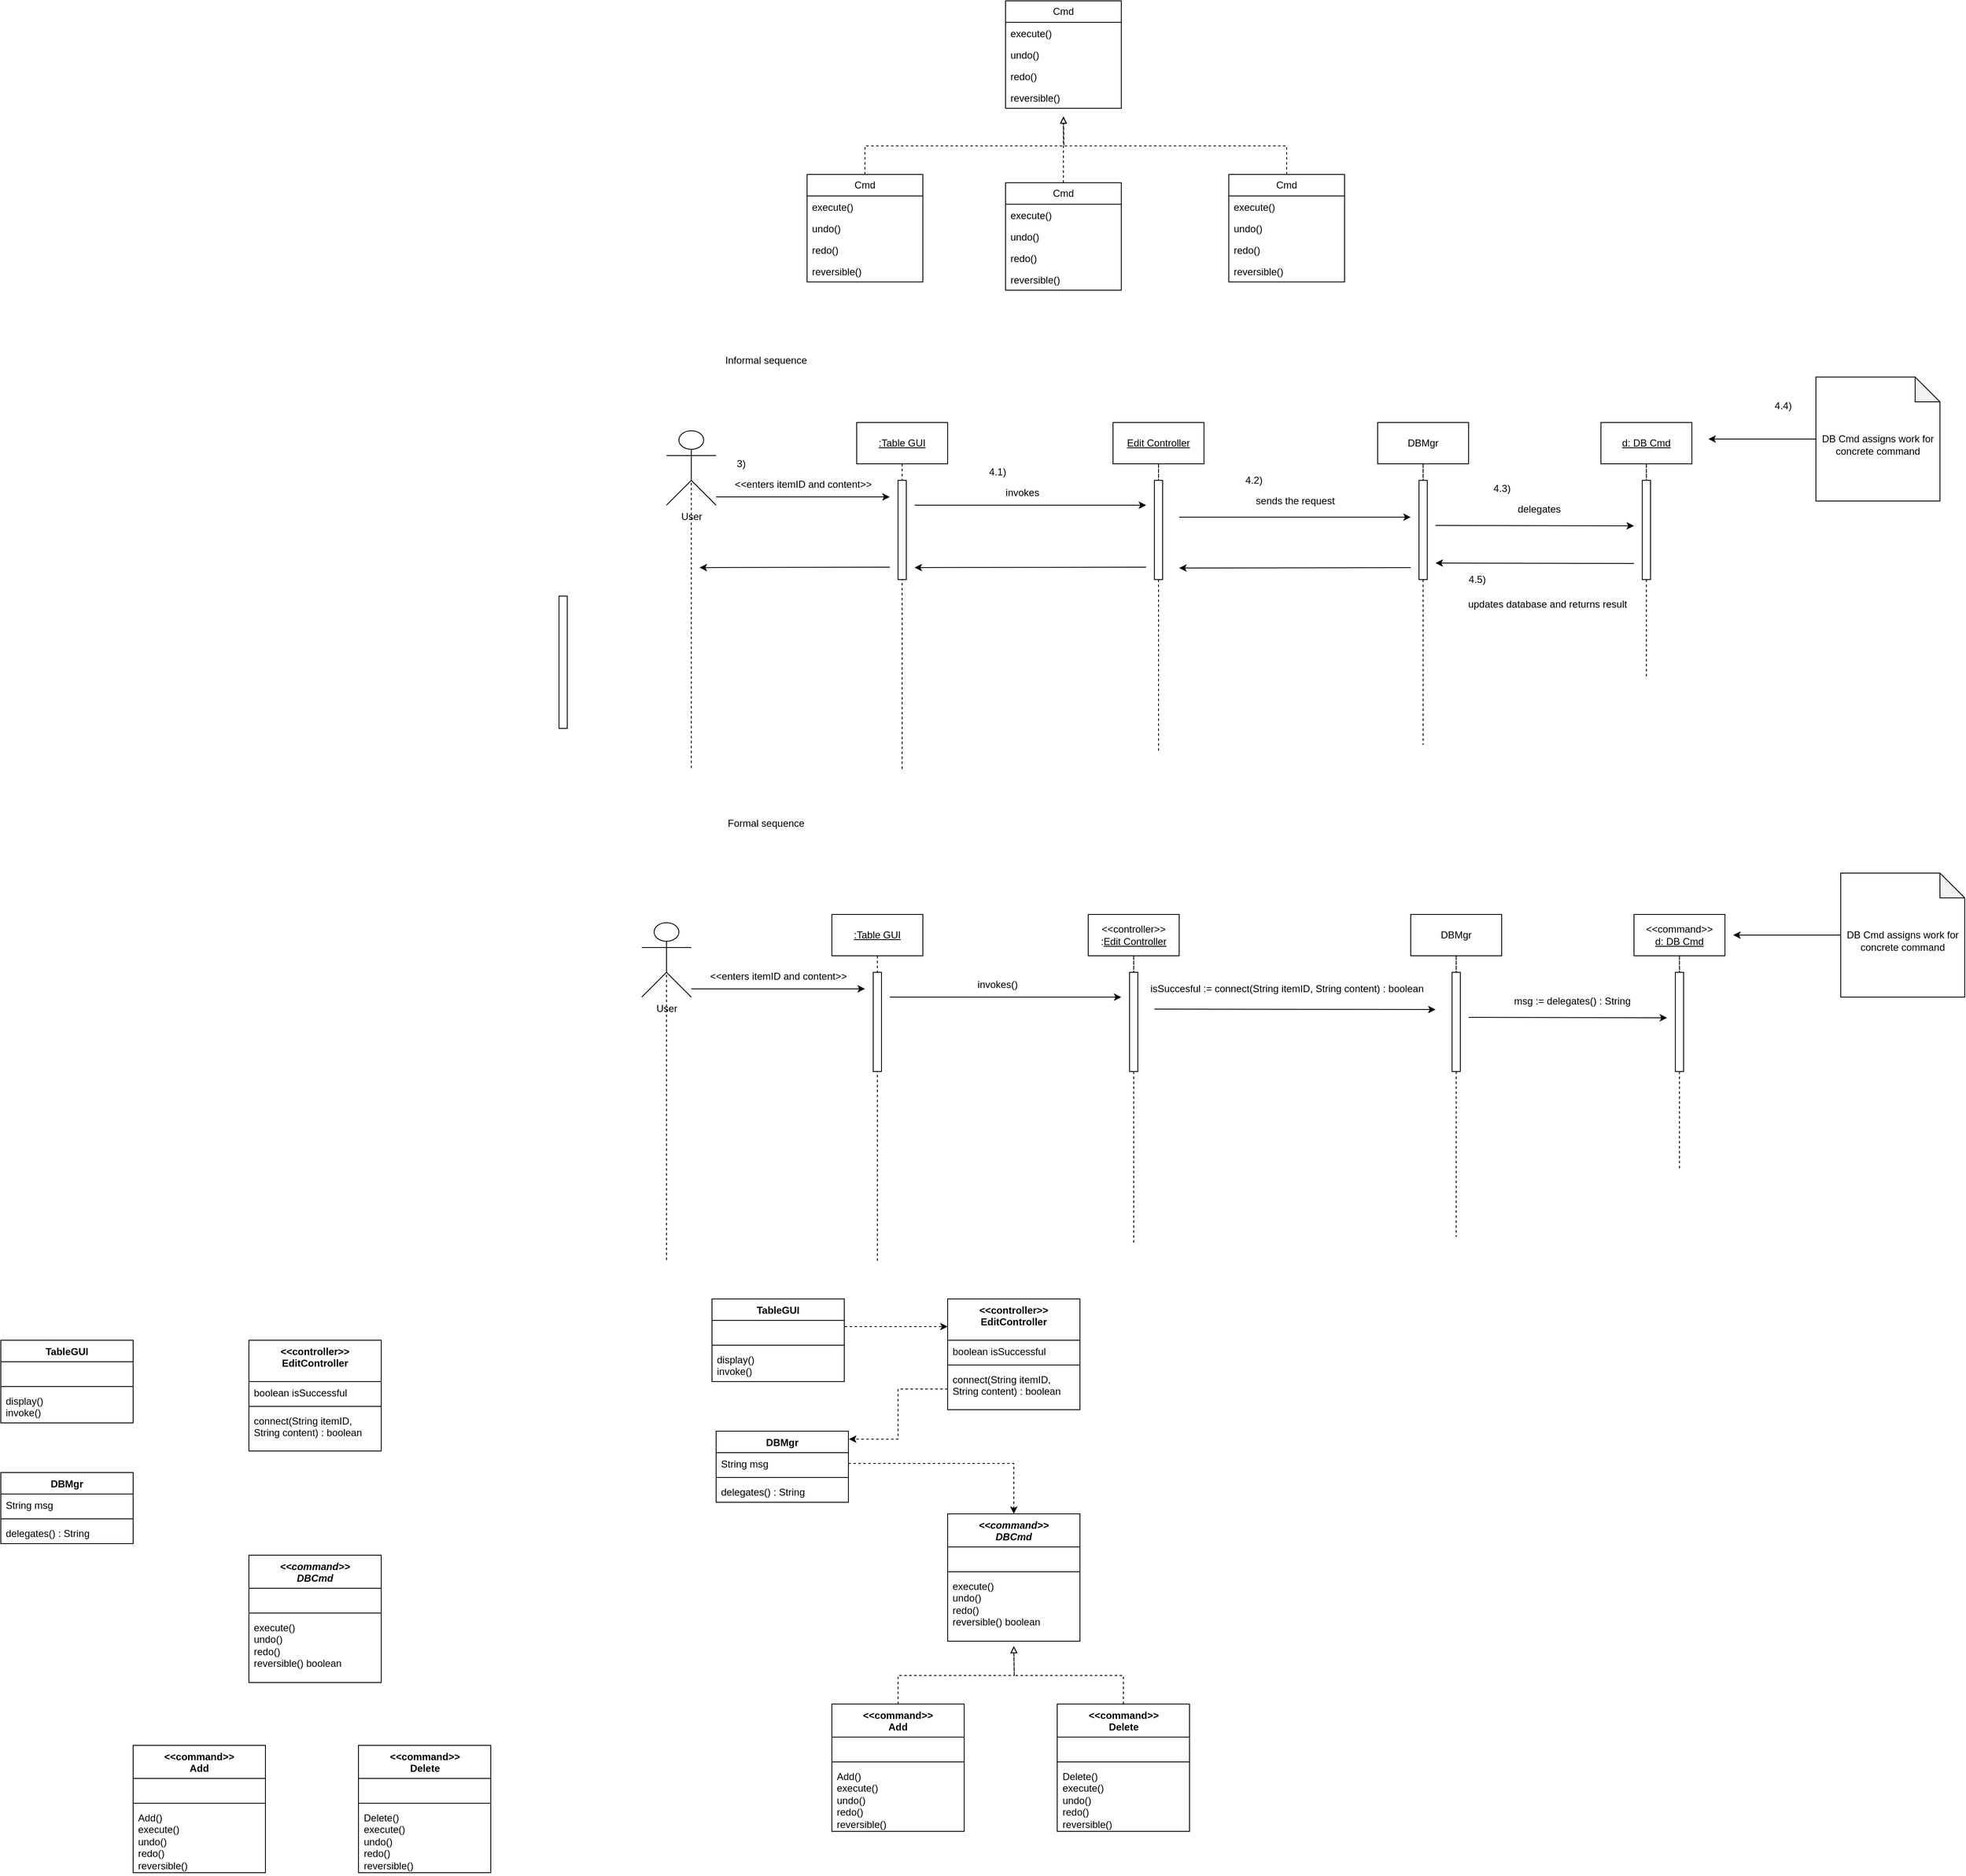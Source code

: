 <mxfile version="21.1.1" type="github">
  <diagram name="Page-1" id="n4n5ThoenwLdzEtqPgNY">
    <mxGraphModel dx="3356" dy="887" grid="1" gridSize="10" guides="1" tooltips="1" connect="1" arrows="1" fold="1" page="1" pageScale="1" pageWidth="850" pageHeight="1100" math="0" shadow="0">
      <root>
        <mxCell id="0" />
        <mxCell id="1" parent="0" />
        <mxCell id="FuMcxeFAYr0YSXhhS6ZW-4" value="Cmd" style="swimlane;fontStyle=0;childLayout=stackLayout;horizontal=1;startSize=26;fillColor=none;horizontalStack=0;resizeParent=1;resizeParentMax=0;resizeLast=0;collapsible=1;marginBottom=0;whiteSpace=wrap;html=1;" vertex="1" parent="1">
          <mxGeometry x="350" y="240" width="140" height="130" as="geometry" />
        </mxCell>
        <mxCell id="FuMcxeFAYr0YSXhhS6ZW-5" value="execute()" style="text;strokeColor=none;fillColor=none;align=left;verticalAlign=top;spacingLeft=4;spacingRight=4;overflow=hidden;rotatable=0;points=[[0,0.5],[1,0.5]];portConstraint=eastwest;whiteSpace=wrap;html=1;" vertex="1" parent="FuMcxeFAYr0YSXhhS6ZW-4">
          <mxGeometry y="26" width="140" height="26" as="geometry" />
        </mxCell>
        <mxCell id="FuMcxeFAYr0YSXhhS6ZW-6" value="undo()" style="text;strokeColor=none;fillColor=none;align=left;verticalAlign=top;spacingLeft=4;spacingRight=4;overflow=hidden;rotatable=0;points=[[0,0.5],[1,0.5]];portConstraint=eastwest;whiteSpace=wrap;html=1;" vertex="1" parent="FuMcxeFAYr0YSXhhS6ZW-4">
          <mxGeometry y="52" width="140" height="26" as="geometry" />
        </mxCell>
        <mxCell id="FuMcxeFAYr0YSXhhS6ZW-7" value="&lt;div&gt;redo()&lt;/div&gt;&lt;div&gt;&lt;br&gt;&lt;/div&gt;" style="text;strokeColor=none;fillColor=none;align=left;verticalAlign=top;spacingLeft=4;spacingRight=4;overflow=hidden;rotatable=0;points=[[0,0.5],[1,0.5]];portConstraint=eastwest;whiteSpace=wrap;html=1;" vertex="1" parent="FuMcxeFAYr0YSXhhS6ZW-4">
          <mxGeometry y="78" width="140" height="26" as="geometry" />
        </mxCell>
        <mxCell id="FuMcxeFAYr0YSXhhS6ZW-8" value="reversible()" style="text;strokeColor=none;fillColor=none;align=left;verticalAlign=top;spacingLeft=4;spacingRight=4;overflow=hidden;rotatable=0;points=[[0,0.5],[1,0.5]];portConstraint=eastwest;whiteSpace=wrap;html=1;" vertex="1" parent="FuMcxeFAYr0YSXhhS6ZW-4">
          <mxGeometry y="104" width="140" height="26" as="geometry" />
        </mxCell>
        <mxCell id="FuMcxeFAYr0YSXhhS6ZW-24" style="edgeStyle=orthogonalEdgeStyle;rounded=0;orthogonalLoop=1;jettySize=auto;html=1;exitX=0.5;exitY=0;exitDx=0;exitDy=0;dashed=1;endArrow=block;endFill=0;" edge="1" parent="1" source="FuMcxeFAYr0YSXhhS6ZW-9">
          <mxGeometry relative="1" as="geometry">
            <mxPoint x="420" y="380" as="targetPoint" />
          </mxGeometry>
        </mxCell>
        <mxCell id="FuMcxeFAYr0YSXhhS6ZW-9" value="Cmd" style="swimlane;fontStyle=0;childLayout=stackLayout;horizontal=1;startSize=26;fillColor=none;horizontalStack=0;resizeParent=1;resizeParentMax=0;resizeLast=0;collapsible=1;marginBottom=0;whiteSpace=wrap;html=1;" vertex="1" parent="1">
          <mxGeometry x="110" y="450" width="140" height="130" as="geometry" />
        </mxCell>
        <mxCell id="FuMcxeFAYr0YSXhhS6ZW-10" value="execute()" style="text;strokeColor=none;fillColor=none;align=left;verticalAlign=top;spacingLeft=4;spacingRight=4;overflow=hidden;rotatable=0;points=[[0,0.5],[1,0.5]];portConstraint=eastwest;whiteSpace=wrap;html=1;" vertex="1" parent="FuMcxeFAYr0YSXhhS6ZW-9">
          <mxGeometry y="26" width="140" height="26" as="geometry" />
        </mxCell>
        <mxCell id="FuMcxeFAYr0YSXhhS6ZW-11" value="undo()" style="text;strokeColor=none;fillColor=none;align=left;verticalAlign=top;spacingLeft=4;spacingRight=4;overflow=hidden;rotatable=0;points=[[0,0.5],[1,0.5]];portConstraint=eastwest;whiteSpace=wrap;html=1;" vertex="1" parent="FuMcxeFAYr0YSXhhS6ZW-9">
          <mxGeometry y="52" width="140" height="26" as="geometry" />
        </mxCell>
        <mxCell id="FuMcxeFAYr0YSXhhS6ZW-12" value="&lt;div&gt;redo()&lt;/div&gt;&lt;div&gt;&lt;br&gt;&lt;/div&gt;" style="text;strokeColor=none;fillColor=none;align=left;verticalAlign=top;spacingLeft=4;spacingRight=4;overflow=hidden;rotatable=0;points=[[0,0.5],[1,0.5]];portConstraint=eastwest;whiteSpace=wrap;html=1;" vertex="1" parent="FuMcxeFAYr0YSXhhS6ZW-9">
          <mxGeometry y="78" width="140" height="26" as="geometry" />
        </mxCell>
        <mxCell id="FuMcxeFAYr0YSXhhS6ZW-13" value="reversible()" style="text;strokeColor=none;fillColor=none;align=left;verticalAlign=top;spacingLeft=4;spacingRight=4;overflow=hidden;rotatable=0;points=[[0,0.5],[1,0.5]];portConstraint=eastwest;whiteSpace=wrap;html=1;" vertex="1" parent="FuMcxeFAYr0YSXhhS6ZW-9">
          <mxGeometry y="104" width="140" height="26" as="geometry" />
        </mxCell>
        <mxCell id="FuMcxeFAYr0YSXhhS6ZW-25" style="edgeStyle=orthogonalEdgeStyle;rounded=0;orthogonalLoop=1;jettySize=auto;html=1;exitX=0.5;exitY=0;exitDx=0;exitDy=0;dashed=1;endArrow=block;endFill=0;" edge="1" parent="1" source="FuMcxeFAYr0YSXhhS6ZW-14">
          <mxGeometry relative="1" as="geometry">
            <mxPoint x="420" y="380" as="targetPoint" />
          </mxGeometry>
        </mxCell>
        <mxCell id="FuMcxeFAYr0YSXhhS6ZW-14" value="Cmd" style="swimlane;fontStyle=0;childLayout=stackLayout;horizontal=1;startSize=26;fillColor=none;horizontalStack=0;resizeParent=1;resizeParentMax=0;resizeLast=0;collapsible=1;marginBottom=0;whiteSpace=wrap;html=1;" vertex="1" parent="1">
          <mxGeometry x="350" y="460" width="140" height="130" as="geometry" />
        </mxCell>
        <mxCell id="FuMcxeFAYr0YSXhhS6ZW-15" value="execute()" style="text;strokeColor=none;fillColor=none;align=left;verticalAlign=top;spacingLeft=4;spacingRight=4;overflow=hidden;rotatable=0;points=[[0,0.5],[1,0.5]];portConstraint=eastwest;whiteSpace=wrap;html=1;" vertex="1" parent="FuMcxeFAYr0YSXhhS6ZW-14">
          <mxGeometry y="26" width="140" height="26" as="geometry" />
        </mxCell>
        <mxCell id="FuMcxeFAYr0YSXhhS6ZW-16" value="undo()" style="text;strokeColor=none;fillColor=none;align=left;verticalAlign=top;spacingLeft=4;spacingRight=4;overflow=hidden;rotatable=0;points=[[0,0.5],[1,0.5]];portConstraint=eastwest;whiteSpace=wrap;html=1;" vertex="1" parent="FuMcxeFAYr0YSXhhS6ZW-14">
          <mxGeometry y="52" width="140" height="26" as="geometry" />
        </mxCell>
        <mxCell id="FuMcxeFAYr0YSXhhS6ZW-17" value="&lt;div&gt;redo()&lt;/div&gt;&lt;div&gt;&lt;br&gt;&lt;/div&gt;" style="text;strokeColor=none;fillColor=none;align=left;verticalAlign=top;spacingLeft=4;spacingRight=4;overflow=hidden;rotatable=0;points=[[0,0.5],[1,0.5]];portConstraint=eastwest;whiteSpace=wrap;html=1;" vertex="1" parent="FuMcxeFAYr0YSXhhS6ZW-14">
          <mxGeometry y="78" width="140" height="26" as="geometry" />
        </mxCell>
        <mxCell id="FuMcxeFAYr0YSXhhS6ZW-18" value="reversible()" style="text;strokeColor=none;fillColor=none;align=left;verticalAlign=top;spacingLeft=4;spacingRight=4;overflow=hidden;rotatable=0;points=[[0,0.5],[1,0.5]];portConstraint=eastwest;whiteSpace=wrap;html=1;" vertex="1" parent="FuMcxeFAYr0YSXhhS6ZW-14">
          <mxGeometry y="104" width="140" height="26" as="geometry" />
        </mxCell>
        <mxCell id="FuMcxeFAYr0YSXhhS6ZW-26" style="edgeStyle=orthogonalEdgeStyle;rounded=0;orthogonalLoop=1;jettySize=auto;html=1;exitX=0.5;exitY=0;exitDx=0;exitDy=0;dashed=1;endArrow=block;endFill=0;" edge="1" parent="1" source="FuMcxeFAYr0YSXhhS6ZW-19">
          <mxGeometry relative="1" as="geometry">
            <mxPoint x="420" y="380" as="targetPoint" />
          </mxGeometry>
        </mxCell>
        <mxCell id="FuMcxeFAYr0YSXhhS6ZW-19" value="Cmd" style="swimlane;fontStyle=0;childLayout=stackLayout;horizontal=1;startSize=26;fillColor=none;horizontalStack=0;resizeParent=1;resizeParentMax=0;resizeLast=0;collapsible=1;marginBottom=0;whiteSpace=wrap;html=1;" vertex="1" parent="1">
          <mxGeometry x="620" y="450" width="140" height="130" as="geometry" />
        </mxCell>
        <mxCell id="FuMcxeFAYr0YSXhhS6ZW-20" value="execute()" style="text;strokeColor=none;fillColor=none;align=left;verticalAlign=top;spacingLeft=4;spacingRight=4;overflow=hidden;rotatable=0;points=[[0,0.5],[1,0.5]];portConstraint=eastwest;whiteSpace=wrap;html=1;" vertex="1" parent="FuMcxeFAYr0YSXhhS6ZW-19">
          <mxGeometry y="26" width="140" height="26" as="geometry" />
        </mxCell>
        <mxCell id="FuMcxeFAYr0YSXhhS6ZW-21" value="undo()" style="text;strokeColor=none;fillColor=none;align=left;verticalAlign=top;spacingLeft=4;spacingRight=4;overflow=hidden;rotatable=0;points=[[0,0.5],[1,0.5]];portConstraint=eastwest;whiteSpace=wrap;html=1;" vertex="1" parent="FuMcxeFAYr0YSXhhS6ZW-19">
          <mxGeometry y="52" width="140" height="26" as="geometry" />
        </mxCell>
        <mxCell id="FuMcxeFAYr0YSXhhS6ZW-22" value="&lt;div&gt;redo()&lt;/div&gt;&lt;div&gt;&lt;br&gt;&lt;/div&gt;" style="text;strokeColor=none;fillColor=none;align=left;verticalAlign=top;spacingLeft=4;spacingRight=4;overflow=hidden;rotatable=0;points=[[0,0.5],[1,0.5]];portConstraint=eastwest;whiteSpace=wrap;html=1;" vertex="1" parent="FuMcxeFAYr0YSXhhS6ZW-19">
          <mxGeometry y="78" width="140" height="26" as="geometry" />
        </mxCell>
        <mxCell id="FuMcxeFAYr0YSXhhS6ZW-23" value="reversible()" style="text;strokeColor=none;fillColor=none;align=left;verticalAlign=top;spacingLeft=4;spacingRight=4;overflow=hidden;rotatable=0;points=[[0,0.5],[1,0.5]];portConstraint=eastwest;whiteSpace=wrap;html=1;" vertex="1" parent="FuMcxeFAYr0YSXhhS6ZW-19">
          <mxGeometry y="104" width="140" height="26" as="geometry" />
        </mxCell>
        <mxCell id="FuMcxeFAYr0YSXhhS6ZW-27" value="&lt;div&gt;Informal sequence&lt;/div&gt;" style="text;html=1;align=center;verticalAlign=middle;resizable=0;points=[];autosize=1;strokeColor=none;fillColor=none;" vertex="1" parent="1">
          <mxGeometry y="660" width="120" height="30" as="geometry" />
        </mxCell>
        <mxCell id="FuMcxeFAYr0YSXhhS6ZW-43" style="edgeStyle=orthogonalEdgeStyle;rounded=0;orthogonalLoop=1;jettySize=auto;html=1;exitX=0.5;exitY=0.5;exitDx=0;exitDy=0;exitPerimeter=0;endArrow=none;endFill=0;dashed=1;" edge="1" parent="1" source="FuMcxeFAYr0YSXhhS6ZW-28">
          <mxGeometry relative="1" as="geometry">
            <mxPoint x="-30" y="1170" as="targetPoint" />
          </mxGeometry>
        </mxCell>
        <mxCell id="FuMcxeFAYr0YSXhhS6ZW-28" value="&lt;div&gt;User&lt;/div&gt;&lt;div&gt;&lt;br&gt;&lt;/div&gt;" style="shape=umlActor;verticalLabelPosition=bottom;verticalAlign=top;html=1;" vertex="1" parent="1">
          <mxGeometry x="-60" y="760" width="60" height="90" as="geometry" />
        </mxCell>
        <mxCell id="FuMcxeFAYr0YSXhhS6ZW-35" style="edgeStyle=orthogonalEdgeStyle;rounded=0;orthogonalLoop=1;jettySize=auto;html=1;exitX=0.5;exitY=1;exitDx=0;exitDy=0;endArrow=none;endFill=0;dashed=1;" edge="1" parent="1" source="FuMcxeFAYr0YSXhhS6ZW-29">
          <mxGeometry relative="1" as="geometry">
            <mxPoint x="225" y="1170" as="targetPoint" />
          </mxGeometry>
        </mxCell>
        <mxCell id="FuMcxeFAYr0YSXhhS6ZW-29" value="&lt;u&gt;:Table GUI&lt;br&gt;&lt;/u&gt;" style="html=1;whiteSpace=wrap;" vertex="1" parent="1">
          <mxGeometry x="170" y="750" width="110" height="50" as="geometry" />
        </mxCell>
        <mxCell id="FuMcxeFAYr0YSXhhS6ZW-36" style="edgeStyle=orthogonalEdgeStyle;rounded=0;orthogonalLoop=1;jettySize=auto;html=1;exitX=0.5;exitY=1;exitDx=0;exitDy=0;endArrow=none;endFill=0;dashed=1;" edge="1" parent="1" source="FuMcxeFAYr0YSXhhS6ZW-46">
          <mxGeometry relative="1" as="geometry">
            <mxPoint x="535" y="1150" as="targetPoint" />
          </mxGeometry>
        </mxCell>
        <mxCell id="FuMcxeFAYr0YSXhhS6ZW-30" value="&lt;u&gt;Edit Controller&lt;/u&gt;" style="html=1;whiteSpace=wrap;" vertex="1" parent="1">
          <mxGeometry x="480" y="750" width="110" height="50" as="geometry" />
        </mxCell>
        <mxCell id="FuMcxeFAYr0YSXhhS6ZW-37" style="edgeStyle=orthogonalEdgeStyle;rounded=0;orthogonalLoop=1;jettySize=auto;html=1;exitX=0.5;exitY=1;exitDx=0;exitDy=0;endArrow=none;endFill=0;dashed=1;" edge="1" parent="1" source="FuMcxeFAYr0YSXhhS6ZW-48">
          <mxGeometry relative="1" as="geometry">
            <mxPoint x="855" y="1140" as="targetPoint" />
          </mxGeometry>
        </mxCell>
        <mxCell id="FuMcxeFAYr0YSXhhS6ZW-31" value="DBMgr" style="html=1;whiteSpace=wrap;" vertex="1" parent="1">
          <mxGeometry x="800" y="750" width="110" height="50" as="geometry" />
        </mxCell>
        <mxCell id="FuMcxeFAYr0YSXhhS6ZW-40" style="edgeStyle=orthogonalEdgeStyle;rounded=0;orthogonalLoop=1;jettySize=auto;html=1;exitX=0.5;exitY=1;exitDx=0;exitDy=0;endArrow=none;endFill=0;dashed=1;" edge="1" parent="1" source="FuMcxeFAYr0YSXhhS6ZW-51">
          <mxGeometry relative="1" as="geometry">
            <mxPoint x="1125" y="1060" as="targetPoint" />
          </mxGeometry>
        </mxCell>
        <mxCell id="FuMcxeFAYr0YSXhhS6ZW-34" value="&lt;u&gt;d: DB Cmd&lt;/u&gt;" style="html=1;whiteSpace=wrap;" vertex="1" parent="1">
          <mxGeometry x="1070" y="750" width="110" height="50" as="geometry" />
        </mxCell>
        <mxCell id="FuMcxeFAYr0YSXhhS6ZW-41" value="" style="verticalLabelPosition=bottom;verticalAlign=top;html=1;shape=mxgraph.basic.rect;fillColor2=none;strokeWidth=1;size=20;indent=5;" vertex="1" parent="1">
          <mxGeometry x="-190" y="960" width="10" height="160" as="geometry" />
        </mxCell>
        <mxCell id="FuMcxeFAYr0YSXhhS6ZW-42" value="" style="verticalLabelPosition=bottom;verticalAlign=top;html=1;shape=mxgraph.basic.rect;fillColor2=none;strokeWidth=1;size=20;indent=5;" vertex="1" parent="1">
          <mxGeometry x="220" y="820" width="10" height="120" as="geometry" />
        </mxCell>
        <mxCell id="FuMcxeFAYr0YSXhhS6ZW-44" value="" style="endArrow=classic;endFill=1;html=1;rounded=0;" edge="1" parent="1">
          <mxGeometry width="160" relative="1" as="geometry">
            <mxPoint y="840" as="sourcePoint" />
            <mxPoint x="210" y="840" as="targetPoint" />
          </mxGeometry>
        </mxCell>
        <mxCell id="FuMcxeFAYr0YSXhhS6ZW-45" value="" style="endArrow=classic;endFill=1;html=1;rounded=0;" edge="1" parent="1">
          <mxGeometry width="160" relative="1" as="geometry">
            <mxPoint x="240" y="850" as="sourcePoint" />
            <mxPoint x="520" y="850" as="targetPoint" />
          </mxGeometry>
        </mxCell>
        <mxCell id="FuMcxeFAYr0YSXhhS6ZW-47" value="" style="edgeStyle=orthogonalEdgeStyle;rounded=0;orthogonalLoop=1;jettySize=auto;html=1;exitX=0.5;exitY=1;exitDx=0;exitDy=0;endArrow=none;endFill=0;dashed=1;" edge="1" parent="1" source="FuMcxeFAYr0YSXhhS6ZW-30" target="FuMcxeFAYr0YSXhhS6ZW-46">
          <mxGeometry relative="1" as="geometry">
            <mxPoint x="535" y="1150" as="targetPoint" />
            <mxPoint x="535" y="800" as="sourcePoint" />
          </mxGeometry>
        </mxCell>
        <mxCell id="FuMcxeFAYr0YSXhhS6ZW-46" value="" style="verticalLabelPosition=bottom;verticalAlign=top;html=1;shape=mxgraph.basic.rect;fillColor2=none;strokeWidth=1;size=20;indent=5;" vertex="1" parent="1">
          <mxGeometry x="530" y="820" width="10" height="120" as="geometry" />
        </mxCell>
        <mxCell id="FuMcxeFAYr0YSXhhS6ZW-49" value="" style="endArrow=classic;endFill=1;html=1;rounded=0;" edge="1" parent="1">
          <mxGeometry width="160" relative="1" as="geometry">
            <mxPoint x="560" y="864.5" as="sourcePoint" />
            <mxPoint x="840" y="864.5" as="targetPoint" />
          </mxGeometry>
        </mxCell>
        <mxCell id="FuMcxeFAYr0YSXhhS6ZW-50" value="" style="edgeStyle=orthogonalEdgeStyle;rounded=0;orthogonalLoop=1;jettySize=auto;html=1;exitX=0.5;exitY=1;exitDx=0;exitDy=0;endArrow=none;endFill=0;dashed=1;" edge="1" parent="1" source="FuMcxeFAYr0YSXhhS6ZW-31" target="FuMcxeFAYr0YSXhhS6ZW-48">
          <mxGeometry relative="1" as="geometry">
            <mxPoint x="855" y="1140" as="targetPoint" />
            <mxPoint x="855" y="800" as="sourcePoint" />
          </mxGeometry>
        </mxCell>
        <mxCell id="FuMcxeFAYr0YSXhhS6ZW-48" value="" style="verticalLabelPosition=bottom;verticalAlign=top;html=1;shape=mxgraph.basic.rect;fillColor2=none;strokeWidth=1;size=20;indent=5;" vertex="1" parent="1">
          <mxGeometry x="850" y="820" width="10" height="120" as="geometry" />
        </mxCell>
        <mxCell id="FuMcxeFAYr0YSXhhS6ZW-52" value="" style="edgeStyle=orthogonalEdgeStyle;rounded=0;orthogonalLoop=1;jettySize=auto;html=1;exitX=0.5;exitY=1;exitDx=0;exitDy=0;endArrow=none;endFill=0;dashed=1;" edge="1" parent="1" source="FuMcxeFAYr0YSXhhS6ZW-34" target="FuMcxeFAYr0YSXhhS6ZW-51">
          <mxGeometry relative="1" as="geometry">
            <mxPoint x="1125" y="1060" as="targetPoint" />
            <mxPoint x="1125" y="800" as="sourcePoint" />
          </mxGeometry>
        </mxCell>
        <mxCell id="FuMcxeFAYr0YSXhhS6ZW-51" value="" style="verticalLabelPosition=bottom;verticalAlign=top;html=1;shape=mxgraph.basic.rect;fillColor2=none;strokeWidth=1;size=20;indent=5;" vertex="1" parent="1">
          <mxGeometry x="1120" y="820" width="10" height="120" as="geometry" />
        </mxCell>
        <mxCell id="FuMcxeFAYr0YSXhhS6ZW-53" value="" style="endArrow=classic;endFill=1;html=1;rounded=0;" edge="1" parent="1">
          <mxGeometry width="160" relative="1" as="geometry">
            <mxPoint x="870" y="874.5" as="sourcePoint" />
            <mxPoint x="1110" y="875" as="targetPoint" />
          </mxGeometry>
        </mxCell>
        <mxCell id="FuMcxeFAYr0YSXhhS6ZW-54" value="&lt;div&gt;&amp;lt;&amp;lt;enters itemID and content&amp;gt;&amp;gt;&lt;/div&gt;" style="text;html=1;align=center;verticalAlign=middle;resizable=0;points=[];autosize=1;strokeColor=none;fillColor=none;" vertex="1" parent="1">
          <mxGeometry x="10" y="810" width="190" height="30" as="geometry" />
        </mxCell>
        <mxCell id="FuMcxeFAYr0YSXhhS6ZW-55" value="invokes" style="text;html=1;align=center;verticalAlign=middle;resizable=0;points=[];autosize=1;strokeColor=none;fillColor=none;" vertex="1" parent="1">
          <mxGeometry x="340" y="820" width="60" height="30" as="geometry" />
        </mxCell>
        <mxCell id="FuMcxeFAYr0YSXhhS6ZW-56" value="&lt;div&gt;sends the request&lt;/div&gt;" style="text;html=1;align=center;verticalAlign=middle;resizable=0;points=[];autosize=1;strokeColor=none;fillColor=none;" vertex="1" parent="1">
          <mxGeometry x="640" y="830" width="120" height="30" as="geometry" />
        </mxCell>
        <mxCell id="FuMcxeFAYr0YSXhhS6ZW-57" value="delegates" style="text;html=1;align=center;verticalAlign=middle;resizable=0;points=[];autosize=1;strokeColor=none;fillColor=none;" vertex="1" parent="1">
          <mxGeometry x="960" y="840" width="70" height="30" as="geometry" />
        </mxCell>
        <mxCell id="FuMcxeFAYr0YSXhhS6ZW-58" value="3)" style="text;html=1;align=center;verticalAlign=middle;resizable=0;points=[];autosize=1;strokeColor=none;fillColor=none;" vertex="1" parent="1">
          <mxGeometry x="15" y="785" width="30" height="30" as="geometry" />
        </mxCell>
        <mxCell id="FuMcxeFAYr0YSXhhS6ZW-59" value="4.1)" style="text;html=1;align=center;verticalAlign=middle;resizable=0;points=[];autosize=1;strokeColor=none;fillColor=none;" vertex="1" parent="1">
          <mxGeometry x="320" y="795" width="40" height="30" as="geometry" />
        </mxCell>
        <mxCell id="FuMcxeFAYr0YSXhhS6ZW-60" value="4.2)" style="text;html=1;align=center;verticalAlign=middle;resizable=0;points=[];autosize=1;strokeColor=none;fillColor=none;" vertex="1" parent="1">
          <mxGeometry x="630" y="805" width="40" height="30" as="geometry" />
        </mxCell>
        <mxCell id="FuMcxeFAYr0YSXhhS6ZW-61" value="4.3)" style="text;html=1;align=center;verticalAlign=middle;resizable=0;points=[];autosize=1;strokeColor=none;fillColor=none;" vertex="1" parent="1">
          <mxGeometry x="930" y="815" width="40" height="30" as="geometry" />
        </mxCell>
        <mxCell id="FuMcxeFAYr0YSXhhS6ZW-62" value="" style="endArrow=none;endFill=0;html=1;rounded=0;startArrow=classic;startFill=1;" edge="1" parent="1">
          <mxGeometry width="160" relative="1" as="geometry">
            <mxPoint x="870" y="920" as="sourcePoint" />
            <mxPoint x="1110" y="920.5" as="targetPoint" />
          </mxGeometry>
        </mxCell>
        <mxCell id="FuMcxeFAYr0YSXhhS6ZW-64" style="edgeStyle=orthogonalEdgeStyle;rounded=0;orthogonalLoop=1;jettySize=auto;html=1;exitX=0;exitY=0.5;exitDx=0;exitDy=0;exitPerimeter=0;" edge="1" parent="1" source="FuMcxeFAYr0YSXhhS6ZW-63">
          <mxGeometry relative="1" as="geometry">
            <mxPoint x="1200" y="770" as="targetPoint" />
          </mxGeometry>
        </mxCell>
        <mxCell id="FuMcxeFAYr0YSXhhS6ZW-63" value="&lt;div&gt;&lt;br&gt;&lt;/div&gt;&lt;div&gt;DB Cmd assigns work for concrete command&lt;br&gt;&lt;/div&gt;" style="shape=note;whiteSpace=wrap;html=1;backgroundOutline=1;darkOpacity=0.05;" vertex="1" parent="1">
          <mxGeometry x="1330" y="695" width="150" height="150" as="geometry" />
        </mxCell>
        <mxCell id="FuMcxeFAYr0YSXhhS6ZW-65" value="4.4)" style="text;html=1;align=center;verticalAlign=middle;resizable=0;points=[];autosize=1;strokeColor=none;fillColor=none;" vertex="1" parent="1">
          <mxGeometry x="1270" y="715" width="40" height="30" as="geometry" />
        </mxCell>
        <mxCell id="FuMcxeFAYr0YSXhhS6ZW-66" value="4.5)" style="text;html=1;align=center;verticalAlign=middle;resizable=0;points=[];autosize=1;strokeColor=none;fillColor=none;" vertex="1" parent="1">
          <mxGeometry x="900" y="925" width="40" height="30" as="geometry" />
        </mxCell>
        <mxCell id="FuMcxeFAYr0YSXhhS6ZW-67" value="updates database and returns result" style="text;html=1;align=center;verticalAlign=middle;resizable=0;points=[];autosize=1;strokeColor=none;fillColor=none;" vertex="1" parent="1">
          <mxGeometry x="900" y="955" width="210" height="30" as="geometry" />
        </mxCell>
        <mxCell id="FuMcxeFAYr0YSXhhS6ZW-68" value="" style="endArrow=none;endFill=0;html=1;rounded=0;startArrow=classic;startFill=1;" edge="1" parent="1">
          <mxGeometry width="160" relative="1" as="geometry">
            <mxPoint x="560" y="926" as="sourcePoint" />
            <mxPoint x="840" y="925.5" as="targetPoint" />
          </mxGeometry>
        </mxCell>
        <mxCell id="FuMcxeFAYr0YSXhhS6ZW-69" value="" style="endArrow=none;endFill=0;html=1;rounded=0;startArrow=classic;startFill=1;" edge="1" parent="1">
          <mxGeometry width="160" relative="1" as="geometry">
            <mxPoint x="240" y="925.5" as="sourcePoint" />
            <mxPoint x="520" y="925" as="targetPoint" />
          </mxGeometry>
        </mxCell>
        <mxCell id="FuMcxeFAYr0YSXhhS6ZW-70" value="" style="endArrow=none;endFill=0;html=1;rounded=0;startArrow=classic;startFill=1;" edge="1" parent="1">
          <mxGeometry width="160" relative="1" as="geometry">
            <mxPoint x="-20" y="925.5" as="sourcePoint" />
            <mxPoint x="210" y="925" as="targetPoint" />
          </mxGeometry>
        </mxCell>
        <mxCell id="FuMcxeFAYr0YSXhhS6ZW-73" value="Formal sequence" style="text;html=1;align=center;verticalAlign=middle;resizable=0;points=[];autosize=1;strokeColor=none;fillColor=none;" vertex="1" parent="1">
          <mxGeometry y="1220" width="120" height="30" as="geometry" />
        </mxCell>
        <mxCell id="FuMcxeFAYr0YSXhhS6ZW-74" style="edgeStyle=orthogonalEdgeStyle;rounded=0;orthogonalLoop=1;jettySize=auto;html=1;exitX=0.5;exitY=0.5;exitDx=0;exitDy=0;exitPerimeter=0;endArrow=none;endFill=0;dashed=1;" edge="1" parent="1" source="FuMcxeFAYr0YSXhhS6ZW-75">
          <mxGeometry relative="1" as="geometry">
            <mxPoint x="-60" y="1765" as="targetPoint" />
          </mxGeometry>
        </mxCell>
        <mxCell id="FuMcxeFAYr0YSXhhS6ZW-75" value="&lt;div&gt;User&lt;/div&gt;&lt;div&gt;&lt;br&gt;&lt;/div&gt;" style="shape=umlActor;verticalLabelPosition=bottom;verticalAlign=top;html=1;" vertex="1" parent="1">
          <mxGeometry x="-90" y="1355" width="60" height="90" as="geometry" />
        </mxCell>
        <mxCell id="FuMcxeFAYr0YSXhhS6ZW-76" style="edgeStyle=orthogonalEdgeStyle;rounded=0;orthogonalLoop=1;jettySize=auto;html=1;exitX=0.5;exitY=1;exitDx=0;exitDy=0;endArrow=none;endFill=0;dashed=1;" edge="1" parent="1" source="FuMcxeFAYr0YSXhhS6ZW-77">
          <mxGeometry relative="1" as="geometry">
            <mxPoint x="195" y="1765" as="targetPoint" />
          </mxGeometry>
        </mxCell>
        <mxCell id="FuMcxeFAYr0YSXhhS6ZW-77" value="&lt;u&gt;:Table GUI&lt;br&gt;&lt;/u&gt;" style="html=1;whiteSpace=wrap;" vertex="1" parent="1">
          <mxGeometry x="140" y="1345" width="110" height="50" as="geometry" />
        </mxCell>
        <mxCell id="FuMcxeFAYr0YSXhhS6ZW-78" style="edgeStyle=orthogonalEdgeStyle;rounded=0;orthogonalLoop=1;jettySize=auto;html=1;exitX=0.5;exitY=1;exitDx=0;exitDy=0;endArrow=none;endFill=0;dashed=1;" edge="1" parent="1" source="FuMcxeFAYr0YSXhhS6ZW-88">
          <mxGeometry relative="1" as="geometry">
            <mxPoint x="505" y="1745" as="targetPoint" />
          </mxGeometry>
        </mxCell>
        <mxCell id="FuMcxeFAYr0YSXhhS6ZW-79" value="&lt;div&gt;&amp;lt;&amp;lt;controller&amp;gt;&amp;gt;&lt;br&gt;&lt;/div&gt;&lt;div&gt;:&lt;u&gt;Edit Controller&lt;/u&gt;&lt;/div&gt;" style="html=1;whiteSpace=wrap;" vertex="1" parent="1">
          <mxGeometry x="450" y="1345" width="110" height="50" as="geometry" />
        </mxCell>
        <mxCell id="FuMcxeFAYr0YSXhhS6ZW-80" style="edgeStyle=orthogonalEdgeStyle;rounded=0;orthogonalLoop=1;jettySize=auto;html=1;exitX=0.5;exitY=1;exitDx=0;exitDy=0;endArrow=none;endFill=0;dashed=1;" edge="1" parent="1" source="FuMcxeFAYr0YSXhhS6ZW-91">
          <mxGeometry relative="1" as="geometry">
            <mxPoint x="895" y="1735" as="targetPoint" />
          </mxGeometry>
        </mxCell>
        <mxCell id="FuMcxeFAYr0YSXhhS6ZW-81" value="DBMgr" style="html=1;whiteSpace=wrap;" vertex="1" parent="1">
          <mxGeometry x="840" y="1345" width="110" height="50" as="geometry" />
        </mxCell>
        <mxCell id="FuMcxeFAYr0YSXhhS6ZW-82" style="edgeStyle=orthogonalEdgeStyle;rounded=0;orthogonalLoop=1;jettySize=auto;html=1;exitX=0.5;exitY=1;exitDx=0;exitDy=0;endArrow=none;endFill=0;dashed=1;" edge="1" parent="1" source="FuMcxeFAYr0YSXhhS6ZW-93">
          <mxGeometry relative="1" as="geometry">
            <mxPoint x="1165" y="1655" as="targetPoint" />
          </mxGeometry>
        </mxCell>
        <mxCell id="FuMcxeFAYr0YSXhhS6ZW-83" value="&amp;lt;&amp;lt;command&amp;gt;&amp;gt;&lt;br&gt;&lt;div&gt;&lt;u&gt;d: DB Cmd&lt;/u&gt;&lt;/div&gt;" style="html=1;whiteSpace=wrap;" vertex="1" parent="1">
          <mxGeometry x="1110" y="1345" width="110" height="50" as="geometry" />
        </mxCell>
        <mxCell id="FuMcxeFAYr0YSXhhS6ZW-84" value="" style="verticalLabelPosition=bottom;verticalAlign=top;html=1;shape=mxgraph.basic.rect;fillColor2=none;strokeWidth=1;size=20;indent=5;" vertex="1" parent="1">
          <mxGeometry x="190" y="1415" width="10" height="120" as="geometry" />
        </mxCell>
        <mxCell id="FuMcxeFAYr0YSXhhS6ZW-85" value="" style="endArrow=classic;endFill=1;html=1;rounded=0;" edge="1" parent="1">
          <mxGeometry width="160" relative="1" as="geometry">
            <mxPoint x="-30" y="1435" as="sourcePoint" />
            <mxPoint x="180" y="1435" as="targetPoint" />
          </mxGeometry>
        </mxCell>
        <mxCell id="FuMcxeFAYr0YSXhhS6ZW-86" value="" style="endArrow=classic;endFill=1;html=1;rounded=0;" edge="1" parent="1">
          <mxGeometry width="160" relative="1" as="geometry">
            <mxPoint x="210" y="1445" as="sourcePoint" />
            <mxPoint x="490" y="1445" as="targetPoint" />
          </mxGeometry>
        </mxCell>
        <mxCell id="FuMcxeFAYr0YSXhhS6ZW-87" value="" style="edgeStyle=orthogonalEdgeStyle;rounded=0;orthogonalLoop=1;jettySize=auto;html=1;exitX=0.5;exitY=1;exitDx=0;exitDy=0;endArrow=none;endFill=0;dashed=1;" edge="1" parent="1" source="FuMcxeFAYr0YSXhhS6ZW-79" target="FuMcxeFAYr0YSXhhS6ZW-88">
          <mxGeometry relative="1" as="geometry">
            <mxPoint x="505" y="1745" as="targetPoint" />
            <mxPoint x="505" y="1395" as="sourcePoint" />
          </mxGeometry>
        </mxCell>
        <mxCell id="FuMcxeFAYr0YSXhhS6ZW-88" value="" style="verticalLabelPosition=bottom;verticalAlign=top;html=1;shape=mxgraph.basic.rect;fillColor2=none;strokeWidth=1;size=20;indent=5;" vertex="1" parent="1">
          <mxGeometry x="500" y="1415" width="10" height="120" as="geometry" />
        </mxCell>
        <mxCell id="FuMcxeFAYr0YSXhhS6ZW-89" value="" style="endArrow=classic;endFill=1;html=1;rounded=0;" edge="1" parent="1">
          <mxGeometry width="160" relative="1" as="geometry">
            <mxPoint x="530" y="1459.5" as="sourcePoint" />
            <mxPoint x="870" y="1460" as="targetPoint" />
          </mxGeometry>
        </mxCell>
        <mxCell id="FuMcxeFAYr0YSXhhS6ZW-90" value="" style="edgeStyle=orthogonalEdgeStyle;rounded=0;orthogonalLoop=1;jettySize=auto;html=1;exitX=0.5;exitY=1;exitDx=0;exitDy=0;endArrow=none;endFill=0;dashed=1;" edge="1" parent="1" source="FuMcxeFAYr0YSXhhS6ZW-81" target="FuMcxeFAYr0YSXhhS6ZW-91">
          <mxGeometry relative="1" as="geometry">
            <mxPoint x="895" y="1735" as="targetPoint" />
            <mxPoint x="895" y="1395" as="sourcePoint" />
          </mxGeometry>
        </mxCell>
        <mxCell id="FuMcxeFAYr0YSXhhS6ZW-91" value="" style="verticalLabelPosition=bottom;verticalAlign=top;html=1;shape=mxgraph.basic.rect;fillColor2=none;strokeWidth=1;size=20;indent=5;" vertex="1" parent="1">
          <mxGeometry x="890" y="1415" width="10" height="120" as="geometry" />
        </mxCell>
        <mxCell id="FuMcxeFAYr0YSXhhS6ZW-92" value="" style="edgeStyle=orthogonalEdgeStyle;rounded=0;orthogonalLoop=1;jettySize=auto;html=1;exitX=0.5;exitY=1;exitDx=0;exitDy=0;endArrow=none;endFill=0;dashed=1;" edge="1" parent="1" source="FuMcxeFAYr0YSXhhS6ZW-83" target="FuMcxeFAYr0YSXhhS6ZW-93">
          <mxGeometry relative="1" as="geometry">
            <mxPoint x="1165" y="1655" as="targetPoint" />
            <mxPoint x="1165" y="1395" as="sourcePoint" />
          </mxGeometry>
        </mxCell>
        <mxCell id="FuMcxeFAYr0YSXhhS6ZW-93" value="" style="verticalLabelPosition=bottom;verticalAlign=top;html=1;shape=mxgraph.basic.rect;fillColor2=none;strokeWidth=1;size=20;indent=5;" vertex="1" parent="1">
          <mxGeometry x="1160" y="1415" width="10" height="120" as="geometry" />
        </mxCell>
        <mxCell id="FuMcxeFAYr0YSXhhS6ZW-94" value="" style="endArrow=classic;endFill=1;html=1;rounded=0;" edge="1" parent="1">
          <mxGeometry width="160" relative="1" as="geometry">
            <mxPoint x="910" y="1469.5" as="sourcePoint" />
            <mxPoint x="1150" y="1470" as="targetPoint" />
          </mxGeometry>
        </mxCell>
        <mxCell id="FuMcxeFAYr0YSXhhS6ZW-95" value="&lt;div&gt;&amp;lt;&amp;lt;enters itemID and content&amp;gt;&amp;gt;&lt;/div&gt;" style="text;html=1;align=center;verticalAlign=middle;resizable=0;points=[];autosize=1;strokeColor=none;fillColor=none;" vertex="1" parent="1">
          <mxGeometry x="-20" y="1405" width="190" height="30" as="geometry" />
        </mxCell>
        <mxCell id="FuMcxeFAYr0YSXhhS6ZW-96" value="invokes()" style="text;html=1;align=center;verticalAlign=middle;resizable=0;points=[];autosize=1;strokeColor=none;fillColor=none;" vertex="1" parent="1">
          <mxGeometry x="305" y="1415" width="70" height="30" as="geometry" />
        </mxCell>
        <mxCell id="FuMcxeFAYr0YSXhhS6ZW-97" value="&lt;div&gt;isSuccesful := connect(String itemID, String content) : boolean&lt;br&gt;&lt;/div&gt;" style="text;html=1;align=center;verticalAlign=middle;resizable=0;points=[];autosize=1;strokeColor=none;fillColor=none;" vertex="1" parent="1">
          <mxGeometry x="515" y="1420" width="350" height="30" as="geometry" />
        </mxCell>
        <mxCell id="FuMcxeFAYr0YSXhhS6ZW-98" value="msg := delegates() : String" style="text;html=1;align=center;verticalAlign=middle;resizable=0;points=[];autosize=1;strokeColor=none;fillColor=none;" vertex="1" parent="1">
          <mxGeometry x="955" y="1435" width="160" height="30" as="geometry" />
        </mxCell>
        <mxCell id="FuMcxeFAYr0YSXhhS6ZW-104" style="edgeStyle=orthogonalEdgeStyle;rounded=0;orthogonalLoop=1;jettySize=auto;html=1;exitX=0;exitY=0.5;exitDx=0;exitDy=0;exitPerimeter=0;" edge="1" parent="1" source="FuMcxeFAYr0YSXhhS6ZW-105">
          <mxGeometry relative="1" as="geometry">
            <mxPoint x="1230" y="1370" as="targetPoint" />
          </mxGeometry>
        </mxCell>
        <mxCell id="FuMcxeFAYr0YSXhhS6ZW-105" value="&lt;div&gt;&lt;br&gt;&lt;/div&gt;&lt;div&gt;DB Cmd assigns work for concrete command&lt;br&gt;&lt;/div&gt;" style="shape=note;whiteSpace=wrap;html=1;backgroundOutline=1;darkOpacity=0.05;" vertex="1" parent="1">
          <mxGeometry x="1360" y="1295" width="150" height="150" as="geometry" />
        </mxCell>
        <mxCell id="FuMcxeFAYr0YSXhhS6ZW-112" value="TableGUI" style="swimlane;fontStyle=1;align=center;verticalAlign=top;childLayout=stackLayout;horizontal=1;startSize=26;horizontalStack=0;resizeParent=1;resizeParentMax=0;resizeLast=0;collapsible=1;marginBottom=0;whiteSpace=wrap;html=1;" vertex="1" parent="1">
          <mxGeometry x="-5" y="1810" width="160" height="100" as="geometry" />
        </mxCell>
        <mxCell id="FuMcxeFAYr0YSXhhS6ZW-113" value="&lt;div&gt;&amp;nbsp;&lt;/div&gt;&lt;div&gt;&lt;br&gt;&lt;/div&gt;" style="text;strokeColor=none;fillColor=none;align=left;verticalAlign=top;spacingLeft=4;spacingRight=4;overflow=hidden;rotatable=0;points=[[0,0.5],[1,0.5]];portConstraint=eastwest;whiteSpace=wrap;html=1;" vertex="1" parent="FuMcxeFAYr0YSXhhS6ZW-112">
          <mxGeometry y="26" width="160" height="26" as="geometry" />
        </mxCell>
        <mxCell id="FuMcxeFAYr0YSXhhS6ZW-114" value="" style="line;strokeWidth=1;fillColor=none;align=left;verticalAlign=middle;spacingTop=-1;spacingLeft=3;spacingRight=3;rotatable=0;labelPosition=right;points=[];portConstraint=eastwest;strokeColor=inherit;" vertex="1" parent="FuMcxeFAYr0YSXhhS6ZW-112">
          <mxGeometry y="52" width="160" height="8" as="geometry" />
        </mxCell>
        <mxCell id="FuMcxeFAYr0YSXhhS6ZW-115" value="&lt;div&gt;display()&lt;/div&gt;&lt;div&gt;invoke()&lt;br&gt;&lt;/div&gt;" style="text;strokeColor=none;fillColor=none;align=left;verticalAlign=top;spacingLeft=4;spacingRight=4;overflow=hidden;rotatable=0;points=[[0,0.5],[1,0.5]];portConstraint=eastwest;whiteSpace=wrap;html=1;" vertex="1" parent="FuMcxeFAYr0YSXhhS6ZW-112">
          <mxGeometry y="60" width="160" height="40" as="geometry" />
        </mxCell>
        <mxCell id="FuMcxeFAYr0YSXhhS6ZW-116" value="&amp;lt;&amp;lt;controller&amp;gt;&amp;gt;&lt;br&gt;&lt;div&gt;EditController&lt;/div&gt;" style="swimlane;fontStyle=1;align=center;verticalAlign=top;childLayout=stackLayout;horizontal=1;startSize=50;horizontalStack=0;resizeParent=1;resizeParentMax=0;resizeLast=0;collapsible=1;marginBottom=0;whiteSpace=wrap;html=1;" vertex="1" parent="1">
          <mxGeometry x="280" y="1810" width="160" height="134" as="geometry" />
        </mxCell>
        <mxCell id="FuMcxeFAYr0YSXhhS6ZW-117" value="boolean isSuccessful" style="text;strokeColor=none;fillColor=none;align=left;verticalAlign=top;spacingLeft=4;spacingRight=4;overflow=hidden;rotatable=0;points=[[0,0.5],[1,0.5]];portConstraint=eastwest;whiteSpace=wrap;html=1;" vertex="1" parent="FuMcxeFAYr0YSXhhS6ZW-116">
          <mxGeometry y="50" width="160" height="26" as="geometry" />
        </mxCell>
        <mxCell id="FuMcxeFAYr0YSXhhS6ZW-118" value="" style="line;strokeWidth=1;fillColor=none;align=left;verticalAlign=middle;spacingTop=-1;spacingLeft=3;spacingRight=3;rotatable=0;labelPosition=right;points=[];portConstraint=eastwest;strokeColor=inherit;" vertex="1" parent="FuMcxeFAYr0YSXhhS6ZW-116">
          <mxGeometry y="76" width="160" height="8" as="geometry" />
        </mxCell>
        <mxCell id="FuMcxeFAYr0YSXhhS6ZW-119" value="connect(String itemID, String content) : boolean" style="text;strokeColor=none;fillColor=none;align=left;verticalAlign=top;spacingLeft=4;spacingRight=4;overflow=hidden;rotatable=0;points=[[0,0.5],[1,0.5]];portConstraint=eastwest;whiteSpace=wrap;html=1;" vertex="1" parent="FuMcxeFAYr0YSXhhS6ZW-116">
          <mxGeometry y="84" width="160" height="50" as="geometry" />
        </mxCell>
        <mxCell id="FuMcxeFAYr0YSXhhS6ZW-120" value="DBMgr" style="swimlane;fontStyle=1;align=center;verticalAlign=top;childLayout=stackLayout;horizontal=1;startSize=26;horizontalStack=0;resizeParent=1;resizeParentMax=0;resizeLast=0;collapsible=1;marginBottom=0;whiteSpace=wrap;html=1;" vertex="1" parent="1">
          <mxGeometry y="1970" width="160" height="86" as="geometry" />
        </mxCell>
        <mxCell id="FuMcxeFAYr0YSXhhS6ZW-121" value="String msg" style="text;strokeColor=none;fillColor=none;align=left;verticalAlign=top;spacingLeft=4;spacingRight=4;overflow=hidden;rotatable=0;points=[[0,0.5],[1,0.5]];portConstraint=eastwest;whiteSpace=wrap;html=1;" vertex="1" parent="FuMcxeFAYr0YSXhhS6ZW-120">
          <mxGeometry y="26" width="160" height="26" as="geometry" />
        </mxCell>
        <mxCell id="FuMcxeFAYr0YSXhhS6ZW-122" value="" style="line;strokeWidth=1;fillColor=none;align=left;verticalAlign=middle;spacingTop=-1;spacingLeft=3;spacingRight=3;rotatable=0;labelPosition=right;points=[];portConstraint=eastwest;strokeColor=inherit;" vertex="1" parent="FuMcxeFAYr0YSXhhS6ZW-120">
          <mxGeometry y="52" width="160" height="8" as="geometry" />
        </mxCell>
        <mxCell id="FuMcxeFAYr0YSXhhS6ZW-123" value="delegates() : String" style="text;strokeColor=none;fillColor=none;align=left;verticalAlign=top;spacingLeft=4;spacingRight=4;overflow=hidden;rotatable=0;points=[[0,0.5],[1,0.5]];portConstraint=eastwest;whiteSpace=wrap;html=1;" vertex="1" parent="FuMcxeFAYr0YSXhhS6ZW-120">
          <mxGeometry y="60" width="160" height="26" as="geometry" />
        </mxCell>
        <mxCell id="FuMcxeFAYr0YSXhhS6ZW-124" value="&lt;div&gt;&lt;i&gt;&amp;lt;&amp;lt;command&amp;gt;&amp;gt;&lt;br&gt;&lt;/i&gt;&lt;/div&gt;&lt;div&gt;&lt;i&gt;DBCmd&lt;/i&gt;&lt;/div&gt;&lt;div&gt;&lt;i&gt;&lt;br&gt;&lt;/i&gt;&lt;/div&gt;" style="swimlane;fontStyle=1;align=center;verticalAlign=top;childLayout=stackLayout;horizontal=1;startSize=40;horizontalStack=0;resizeParent=1;resizeParentMax=0;resizeLast=0;collapsible=1;marginBottom=0;whiteSpace=wrap;html=1;" vertex="1" parent="1">
          <mxGeometry x="280" y="2070" width="160" height="154" as="geometry" />
        </mxCell>
        <mxCell id="FuMcxeFAYr0YSXhhS6ZW-125" value="&lt;div&gt;&amp;nbsp;&lt;/div&gt;&lt;div&gt;&lt;br&gt;&lt;/div&gt;" style="text;strokeColor=none;fillColor=none;align=left;verticalAlign=top;spacingLeft=4;spacingRight=4;overflow=hidden;rotatable=0;points=[[0,0.5],[1,0.5]];portConstraint=eastwest;whiteSpace=wrap;html=1;" vertex="1" parent="FuMcxeFAYr0YSXhhS6ZW-124">
          <mxGeometry y="40" width="160" height="26" as="geometry" />
        </mxCell>
        <mxCell id="FuMcxeFAYr0YSXhhS6ZW-126" value="" style="line;strokeWidth=1;fillColor=none;align=left;verticalAlign=middle;spacingTop=-1;spacingLeft=3;spacingRight=3;rotatable=0;labelPosition=right;points=[];portConstraint=eastwest;strokeColor=inherit;" vertex="1" parent="FuMcxeFAYr0YSXhhS6ZW-124">
          <mxGeometry y="66" width="160" height="8" as="geometry" />
        </mxCell>
        <mxCell id="FuMcxeFAYr0YSXhhS6ZW-127" value="&lt;div&gt;execute()&lt;/div&gt;&lt;div&gt;undo()&lt;/div&gt;&lt;div&gt;redo()&lt;/div&gt;&lt;div&gt;reversible() boolean&lt;br&gt;&lt;/div&gt;" style="text;strokeColor=none;fillColor=none;align=left;verticalAlign=top;spacingLeft=4;spacingRight=4;overflow=hidden;rotatable=0;points=[[0,0.5],[1,0.5]];portConstraint=eastwest;whiteSpace=wrap;html=1;" vertex="1" parent="FuMcxeFAYr0YSXhhS6ZW-124">
          <mxGeometry y="74" width="160" height="80" as="geometry" />
        </mxCell>
        <mxCell id="FuMcxeFAYr0YSXhhS6ZW-141" style="edgeStyle=orthogonalEdgeStyle;rounded=0;orthogonalLoop=1;jettySize=auto;html=1;exitX=0.5;exitY=0;exitDx=0;exitDy=0;dashed=1;endArrow=block;endFill=0;" edge="1" parent="1" source="FuMcxeFAYr0YSXhhS6ZW-128">
          <mxGeometry relative="1" as="geometry">
            <mxPoint x="360" y="2230" as="targetPoint" />
          </mxGeometry>
        </mxCell>
        <mxCell id="FuMcxeFAYr0YSXhhS6ZW-128" value="&amp;lt;&amp;lt;command&amp;gt;&amp;gt;&lt;br&gt;&lt;div&gt;Add&lt;/div&gt;" style="swimlane;fontStyle=1;align=center;verticalAlign=top;childLayout=stackLayout;horizontal=1;startSize=40;horizontalStack=0;resizeParent=1;resizeParentMax=0;resizeLast=0;collapsible=1;marginBottom=0;whiteSpace=wrap;html=1;" vertex="1" parent="1">
          <mxGeometry x="140" y="2300" width="160" height="154" as="geometry" />
        </mxCell>
        <mxCell id="FuMcxeFAYr0YSXhhS6ZW-129" value="&lt;div&gt;&amp;nbsp;&lt;/div&gt;&lt;div&gt;&lt;br&gt;&lt;/div&gt;" style="text;strokeColor=none;fillColor=none;align=left;verticalAlign=top;spacingLeft=4;spacingRight=4;overflow=hidden;rotatable=0;points=[[0,0.5],[1,0.5]];portConstraint=eastwest;whiteSpace=wrap;html=1;" vertex="1" parent="FuMcxeFAYr0YSXhhS6ZW-128">
          <mxGeometry y="40" width="160" height="26" as="geometry" />
        </mxCell>
        <mxCell id="FuMcxeFAYr0YSXhhS6ZW-130" value="" style="line;strokeWidth=1;fillColor=none;align=left;verticalAlign=middle;spacingTop=-1;spacingLeft=3;spacingRight=3;rotatable=0;labelPosition=right;points=[];portConstraint=eastwest;strokeColor=inherit;" vertex="1" parent="FuMcxeFAYr0YSXhhS6ZW-128">
          <mxGeometry y="66" width="160" height="8" as="geometry" />
        </mxCell>
        <mxCell id="FuMcxeFAYr0YSXhhS6ZW-131" value="&lt;div&gt;Add()&lt;br&gt;&lt;/div&gt;&lt;div&gt;execute()&lt;/div&gt;&lt;div&gt;undo()&lt;/div&gt;&lt;div&gt;redo()&lt;/div&gt;&lt;div&gt;reversible()&lt;br&gt;&lt;/div&gt;" style="text;strokeColor=none;fillColor=none;align=left;verticalAlign=top;spacingLeft=4;spacingRight=4;overflow=hidden;rotatable=0;points=[[0,0.5],[1,0.5]];portConstraint=eastwest;whiteSpace=wrap;html=1;" vertex="1" parent="FuMcxeFAYr0YSXhhS6ZW-128">
          <mxGeometry y="74" width="160" height="80" as="geometry" />
        </mxCell>
        <mxCell id="FuMcxeFAYr0YSXhhS6ZW-142" style="edgeStyle=orthogonalEdgeStyle;rounded=0;orthogonalLoop=1;jettySize=auto;html=1;exitX=0.5;exitY=0;exitDx=0;exitDy=0;dashed=1;endArrow=block;endFill=0;" edge="1" parent="1" source="FuMcxeFAYr0YSXhhS6ZW-132">
          <mxGeometry relative="1" as="geometry">
            <mxPoint x="360" y="2230" as="targetPoint" />
          </mxGeometry>
        </mxCell>
        <mxCell id="FuMcxeFAYr0YSXhhS6ZW-132" value="&amp;lt;&amp;lt;command&amp;gt;&amp;gt;&lt;br&gt;&lt;div&gt;Delete&lt;/div&gt;" style="swimlane;fontStyle=1;align=center;verticalAlign=top;childLayout=stackLayout;horizontal=1;startSize=40;horizontalStack=0;resizeParent=1;resizeParentMax=0;resizeLast=0;collapsible=1;marginBottom=0;whiteSpace=wrap;html=1;" vertex="1" parent="1">
          <mxGeometry x="412.5" y="2300" width="160" height="154" as="geometry" />
        </mxCell>
        <mxCell id="FuMcxeFAYr0YSXhhS6ZW-133" value="&lt;div&gt;&amp;nbsp;&lt;/div&gt;&lt;div&gt;&lt;br&gt;&lt;/div&gt;" style="text;strokeColor=none;fillColor=none;align=left;verticalAlign=top;spacingLeft=4;spacingRight=4;overflow=hidden;rotatable=0;points=[[0,0.5],[1,0.5]];portConstraint=eastwest;whiteSpace=wrap;html=1;" vertex="1" parent="FuMcxeFAYr0YSXhhS6ZW-132">
          <mxGeometry y="40" width="160" height="26" as="geometry" />
        </mxCell>
        <mxCell id="FuMcxeFAYr0YSXhhS6ZW-134" value="" style="line;strokeWidth=1;fillColor=none;align=left;verticalAlign=middle;spacingTop=-1;spacingLeft=3;spacingRight=3;rotatable=0;labelPosition=right;points=[];portConstraint=eastwest;strokeColor=inherit;" vertex="1" parent="FuMcxeFAYr0YSXhhS6ZW-132">
          <mxGeometry y="66" width="160" height="8" as="geometry" />
        </mxCell>
        <mxCell id="FuMcxeFAYr0YSXhhS6ZW-135" value="&lt;div&gt;Delete()&lt;br&gt;&lt;/div&gt;&lt;div&gt;execute()&lt;/div&gt;&lt;div&gt;undo()&lt;/div&gt;&lt;div&gt;redo()&lt;/div&gt;&lt;div&gt;reversible()&lt;br&gt;&lt;/div&gt;" style="text;strokeColor=none;fillColor=none;align=left;verticalAlign=top;spacingLeft=4;spacingRight=4;overflow=hidden;rotatable=0;points=[[0,0.5],[1,0.5]];portConstraint=eastwest;whiteSpace=wrap;html=1;" vertex="1" parent="FuMcxeFAYr0YSXhhS6ZW-132">
          <mxGeometry y="74" width="160" height="80" as="geometry" />
        </mxCell>
        <mxCell id="FuMcxeFAYr0YSXhhS6ZW-143" style="edgeStyle=orthogonalEdgeStyle;rounded=0;orthogonalLoop=1;jettySize=auto;html=1;exitX=1;exitY=0.5;exitDx=0;exitDy=0;dashed=1;" edge="1" parent="1" source="FuMcxeFAYr0YSXhhS6ZW-121" target="FuMcxeFAYr0YSXhhS6ZW-124">
          <mxGeometry relative="1" as="geometry" />
        </mxCell>
        <mxCell id="FuMcxeFAYr0YSXhhS6ZW-144" style="edgeStyle=orthogonalEdgeStyle;rounded=0;orthogonalLoop=1;jettySize=auto;html=1;exitX=1;exitY=0.5;exitDx=0;exitDy=0;entryX=0;entryY=0.25;entryDx=0;entryDy=0;dashed=1;" edge="1" parent="1" source="FuMcxeFAYr0YSXhhS6ZW-113" target="FuMcxeFAYr0YSXhhS6ZW-116">
          <mxGeometry relative="1" as="geometry">
            <mxPoint x="270" y="1849" as="targetPoint" />
            <Array as="points">
              <mxPoint x="155" y="1844" />
            </Array>
          </mxGeometry>
        </mxCell>
        <mxCell id="FuMcxeFAYr0YSXhhS6ZW-145" style="edgeStyle=orthogonalEdgeStyle;rounded=0;orthogonalLoop=1;jettySize=auto;html=1;exitX=0;exitY=0.5;exitDx=0;exitDy=0;entryX=1.004;entryY=0.112;entryDx=0;entryDy=0;entryPerimeter=0;dashed=1;" edge="1" parent="1" source="FuMcxeFAYr0YSXhhS6ZW-119" target="FuMcxeFAYr0YSXhhS6ZW-120">
          <mxGeometry relative="1" as="geometry" />
        </mxCell>
        <mxCell id="FuMcxeFAYr0YSXhhS6ZW-146" value="TableGUI" style="swimlane;fontStyle=1;align=center;verticalAlign=top;childLayout=stackLayout;horizontal=1;startSize=26;horizontalStack=0;resizeParent=1;resizeParentMax=0;resizeLast=0;collapsible=1;marginBottom=0;whiteSpace=wrap;html=1;" vertex="1" parent="1">
          <mxGeometry x="-865" y="1860" width="160" height="100" as="geometry" />
        </mxCell>
        <mxCell id="FuMcxeFAYr0YSXhhS6ZW-147" value="&lt;div&gt;&amp;nbsp;&lt;/div&gt;&lt;div&gt;&lt;br&gt;&lt;/div&gt;" style="text;strokeColor=none;fillColor=none;align=left;verticalAlign=top;spacingLeft=4;spacingRight=4;overflow=hidden;rotatable=0;points=[[0,0.5],[1,0.5]];portConstraint=eastwest;whiteSpace=wrap;html=1;" vertex="1" parent="FuMcxeFAYr0YSXhhS6ZW-146">
          <mxGeometry y="26" width="160" height="26" as="geometry" />
        </mxCell>
        <mxCell id="FuMcxeFAYr0YSXhhS6ZW-148" value="" style="line;strokeWidth=1;fillColor=none;align=left;verticalAlign=middle;spacingTop=-1;spacingLeft=3;spacingRight=3;rotatable=0;labelPosition=right;points=[];portConstraint=eastwest;strokeColor=inherit;" vertex="1" parent="FuMcxeFAYr0YSXhhS6ZW-146">
          <mxGeometry y="52" width="160" height="8" as="geometry" />
        </mxCell>
        <mxCell id="FuMcxeFAYr0YSXhhS6ZW-149" value="&lt;div&gt;display()&lt;/div&gt;&lt;div&gt;invoke()&lt;br&gt;&lt;/div&gt;" style="text;strokeColor=none;fillColor=none;align=left;verticalAlign=top;spacingLeft=4;spacingRight=4;overflow=hidden;rotatable=0;points=[[0,0.5],[1,0.5]];portConstraint=eastwest;whiteSpace=wrap;html=1;" vertex="1" parent="FuMcxeFAYr0YSXhhS6ZW-146">
          <mxGeometry y="60" width="160" height="40" as="geometry" />
        </mxCell>
        <mxCell id="FuMcxeFAYr0YSXhhS6ZW-150" value="&amp;lt;&amp;lt;controller&amp;gt;&amp;gt;&lt;br&gt;&lt;div&gt;EditController&lt;/div&gt;" style="swimlane;fontStyle=1;align=center;verticalAlign=top;childLayout=stackLayout;horizontal=1;startSize=50;horizontalStack=0;resizeParent=1;resizeParentMax=0;resizeLast=0;collapsible=1;marginBottom=0;whiteSpace=wrap;html=1;" vertex="1" parent="1">
          <mxGeometry x="-565" y="1860" width="160" height="134" as="geometry" />
        </mxCell>
        <mxCell id="FuMcxeFAYr0YSXhhS6ZW-151" value="boolean isSuccessful" style="text;strokeColor=none;fillColor=none;align=left;verticalAlign=top;spacingLeft=4;spacingRight=4;overflow=hidden;rotatable=0;points=[[0,0.5],[1,0.5]];portConstraint=eastwest;whiteSpace=wrap;html=1;" vertex="1" parent="FuMcxeFAYr0YSXhhS6ZW-150">
          <mxGeometry y="50" width="160" height="26" as="geometry" />
        </mxCell>
        <mxCell id="FuMcxeFAYr0YSXhhS6ZW-152" value="" style="line;strokeWidth=1;fillColor=none;align=left;verticalAlign=middle;spacingTop=-1;spacingLeft=3;spacingRight=3;rotatable=0;labelPosition=right;points=[];portConstraint=eastwest;strokeColor=inherit;" vertex="1" parent="FuMcxeFAYr0YSXhhS6ZW-150">
          <mxGeometry y="76" width="160" height="8" as="geometry" />
        </mxCell>
        <mxCell id="FuMcxeFAYr0YSXhhS6ZW-153" value="connect(String itemID, String content) : boolean" style="text;strokeColor=none;fillColor=none;align=left;verticalAlign=top;spacingLeft=4;spacingRight=4;overflow=hidden;rotatable=0;points=[[0,0.5],[1,0.5]];portConstraint=eastwest;whiteSpace=wrap;html=1;" vertex="1" parent="FuMcxeFAYr0YSXhhS6ZW-150">
          <mxGeometry y="84" width="160" height="50" as="geometry" />
        </mxCell>
        <mxCell id="FuMcxeFAYr0YSXhhS6ZW-154" value="DBMgr" style="swimlane;fontStyle=1;align=center;verticalAlign=top;childLayout=stackLayout;horizontal=1;startSize=26;horizontalStack=0;resizeParent=1;resizeParentMax=0;resizeLast=0;collapsible=1;marginBottom=0;whiteSpace=wrap;html=1;" vertex="1" parent="1">
          <mxGeometry x="-865" y="2020" width="160" height="86" as="geometry" />
        </mxCell>
        <mxCell id="FuMcxeFAYr0YSXhhS6ZW-155" value="String msg" style="text;strokeColor=none;fillColor=none;align=left;verticalAlign=top;spacingLeft=4;spacingRight=4;overflow=hidden;rotatable=0;points=[[0,0.5],[1,0.5]];portConstraint=eastwest;whiteSpace=wrap;html=1;" vertex="1" parent="FuMcxeFAYr0YSXhhS6ZW-154">
          <mxGeometry y="26" width="160" height="26" as="geometry" />
        </mxCell>
        <mxCell id="FuMcxeFAYr0YSXhhS6ZW-156" value="" style="line;strokeWidth=1;fillColor=none;align=left;verticalAlign=middle;spacingTop=-1;spacingLeft=3;spacingRight=3;rotatable=0;labelPosition=right;points=[];portConstraint=eastwest;strokeColor=inherit;" vertex="1" parent="FuMcxeFAYr0YSXhhS6ZW-154">
          <mxGeometry y="52" width="160" height="8" as="geometry" />
        </mxCell>
        <mxCell id="FuMcxeFAYr0YSXhhS6ZW-157" value="delegates() : String" style="text;strokeColor=none;fillColor=none;align=left;verticalAlign=top;spacingLeft=4;spacingRight=4;overflow=hidden;rotatable=0;points=[[0,0.5],[1,0.5]];portConstraint=eastwest;whiteSpace=wrap;html=1;" vertex="1" parent="FuMcxeFAYr0YSXhhS6ZW-154">
          <mxGeometry y="60" width="160" height="26" as="geometry" />
        </mxCell>
        <mxCell id="FuMcxeFAYr0YSXhhS6ZW-158" value="&lt;div&gt;&lt;i&gt;&amp;lt;&amp;lt;command&amp;gt;&amp;gt;&lt;br&gt;&lt;/i&gt;&lt;/div&gt;&lt;div&gt;&lt;i&gt;DBCmd&lt;/i&gt;&lt;/div&gt;&lt;div&gt;&lt;i&gt;&lt;br&gt;&lt;/i&gt;&lt;/div&gt;" style="swimlane;fontStyle=1;align=center;verticalAlign=top;childLayout=stackLayout;horizontal=1;startSize=40;horizontalStack=0;resizeParent=1;resizeParentMax=0;resizeLast=0;collapsible=1;marginBottom=0;whiteSpace=wrap;html=1;" vertex="1" parent="1">
          <mxGeometry x="-565" y="2120" width="160" height="154" as="geometry" />
        </mxCell>
        <mxCell id="FuMcxeFAYr0YSXhhS6ZW-159" value="&lt;div&gt;&amp;nbsp;&lt;/div&gt;&lt;div&gt;&lt;br&gt;&lt;/div&gt;" style="text;strokeColor=none;fillColor=none;align=left;verticalAlign=top;spacingLeft=4;spacingRight=4;overflow=hidden;rotatable=0;points=[[0,0.5],[1,0.5]];portConstraint=eastwest;whiteSpace=wrap;html=1;" vertex="1" parent="FuMcxeFAYr0YSXhhS6ZW-158">
          <mxGeometry y="40" width="160" height="26" as="geometry" />
        </mxCell>
        <mxCell id="FuMcxeFAYr0YSXhhS6ZW-160" value="" style="line;strokeWidth=1;fillColor=none;align=left;verticalAlign=middle;spacingTop=-1;spacingLeft=3;spacingRight=3;rotatable=0;labelPosition=right;points=[];portConstraint=eastwest;strokeColor=inherit;" vertex="1" parent="FuMcxeFAYr0YSXhhS6ZW-158">
          <mxGeometry y="66" width="160" height="8" as="geometry" />
        </mxCell>
        <mxCell id="FuMcxeFAYr0YSXhhS6ZW-161" value="&lt;div&gt;execute()&lt;/div&gt;&lt;div&gt;undo()&lt;/div&gt;&lt;div&gt;redo()&lt;/div&gt;&lt;div&gt;reversible() boolean&lt;br&gt;&lt;/div&gt;" style="text;strokeColor=none;fillColor=none;align=left;verticalAlign=top;spacingLeft=4;spacingRight=4;overflow=hidden;rotatable=0;points=[[0,0.5],[1,0.5]];portConstraint=eastwest;whiteSpace=wrap;html=1;" vertex="1" parent="FuMcxeFAYr0YSXhhS6ZW-158">
          <mxGeometry y="74" width="160" height="80" as="geometry" />
        </mxCell>
        <mxCell id="FuMcxeFAYr0YSXhhS6ZW-163" value="&amp;lt;&amp;lt;command&amp;gt;&amp;gt;&lt;br&gt;&lt;div&gt;Add&lt;/div&gt;" style="swimlane;fontStyle=1;align=center;verticalAlign=top;childLayout=stackLayout;horizontal=1;startSize=40;horizontalStack=0;resizeParent=1;resizeParentMax=0;resizeLast=0;collapsible=1;marginBottom=0;whiteSpace=wrap;html=1;" vertex="1" parent="1">
          <mxGeometry x="-705" y="2350" width="160" height="154" as="geometry" />
        </mxCell>
        <mxCell id="FuMcxeFAYr0YSXhhS6ZW-164" value="&lt;div&gt;&amp;nbsp;&lt;/div&gt;&lt;div&gt;&lt;br&gt;&lt;/div&gt;" style="text;strokeColor=none;fillColor=none;align=left;verticalAlign=top;spacingLeft=4;spacingRight=4;overflow=hidden;rotatable=0;points=[[0,0.5],[1,0.5]];portConstraint=eastwest;whiteSpace=wrap;html=1;" vertex="1" parent="FuMcxeFAYr0YSXhhS6ZW-163">
          <mxGeometry y="40" width="160" height="26" as="geometry" />
        </mxCell>
        <mxCell id="FuMcxeFAYr0YSXhhS6ZW-165" value="" style="line;strokeWidth=1;fillColor=none;align=left;verticalAlign=middle;spacingTop=-1;spacingLeft=3;spacingRight=3;rotatable=0;labelPosition=right;points=[];portConstraint=eastwest;strokeColor=inherit;" vertex="1" parent="FuMcxeFAYr0YSXhhS6ZW-163">
          <mxGeometry y="66" width="160" height="8" as="geometry" />
        </mxCell>
        <mxCell id="FuMcxeFAYr0YSXhhS6ZW-166" value="&lt;div&gt;Add()&lt;br&gt;&lt;/div&gt;&lt;div&gt;execute()&lt;/div&gt;&lt;div&gt;undo()&lt;/div&gt;&lt;div&gt;redo()&lt;/div&gt;&lt;div&gt;reversible()&lt;br&gt;&lt;/div&gt;" style="text;strokeColor=none;fillColor=none;align=left;verticalAlign=top;spacingLeft=4;spacingRight=4;overflow=hidden;rotatable=0;points=[[0,0.5],[1,0.5]];portConstraint=eastwest;whiteSpace=wrap;html=1;" vertex="1" parent="FuMcxeFAYr0YSXhhS6ZW-163">
          <mxGeometry y="74" width="160" height="80" as="geometry" />
        </mxCell>
        <mxCell id="FuMcxeFAYr0YSXhhS6ZW-168" value="&amp;lt;&amp;lt;command&amp;gt;&amp;gt;&lt;br&gt;&lt;div&gt;Delete&lt;/div&gt;" style="swimlane;fontStyle=1;align=center;verticalAlign=top;childLayout=stackLayout;horizontal=1;startSize=40;horizontalStack=0;resizeParent=1;resizeParentMax=0;resizeLast=0;collapsible=1;marginBottom=0;whiteSpace=wrap;html=1;" vertex="1" parent="1">
          <mxGeometry x="-432.5" y="2350" width="160" height="154" as="geometry" />
        </mxCell>
        <mxCell id="FuMcxeFAYr0YSXhhS6ZW-169" value="&lt;div&gt;&amp;nbsp;&lt;/div&gt;&lt;div&gt;&lt;br&gt;&lt;/div&gt;" style="text;strokeColor=none;fillColor=none;align=left;verticalAlign=top;spacingLeft=4;spacingRight=4;overflow=hidden;rotatable=0;points=[[0,0.5],[1,0.5]];portConstraint=eastwest;whiteSpace=wrap;html=1;" vertex="1" parent="FuMcxeFAYr0YSXhhS6ZW-168">
          <mxGeometry y="40" width="160" height="26" as="geometry" />
        </mxCell>
        <mxCell id="FuMcxeFAYr0YSXhhS6ZW-170" value="" style="line;strokeWidth=1;fillColor=none;align=left;verticalAlign=middle;spacingTop=-1;spacingLeft=3;spacingRight=3;rotatable=0;labelPosition=right;points=[];portConstraint=eastwest;strokeColor=inherit;" vertex="1" parent="FuMcxeFAYr0YSXhhS6ZW-168">
          <mxGeometry y="66" width="160" height="8" as="geometry" />
        </mxCell>
        <mxCell id="FuMcxeFAYr0YSXhhS6ZW-171" value="&lt;div&gt;Delete()&lt;br&gt;&lt;/div&gt;&lt;div&gt;execute()&lt;/div&gt;&lt;div&gt;undo()&lt;/div&gt;&lt;div&gt;redo()&lt;/div&gt;&lt;div&gt;reversible()&lt;br&gt;&lt;/div&gt;" style="text;strokeColor=none;fillColor=none;align=left;verticalAlign=top;spacingLeft=4;spacingRight=4;overflow=hidden;rotatable=0;points=[[0,0.5],[1,0.5]];portConstraint=eastwest;whiteSpace=wrap;html=1;" vertex="1" parent="FuMcxeFAYr0YSXhhS6ZW-168">
          <mxGeometry y="74" width="160" height="80" as="geometry" />
        </mxCell>
      </root>
    </mxGraphModel>
  </diagram>
</mxfile>
